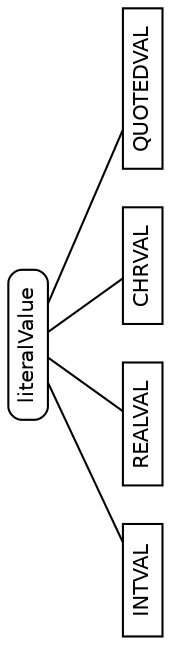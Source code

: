 /* AST node diagram generator script collection for M2C, M2J and M2Sharp.
 *
 * Copyright (c) 2016 The Modula-2 Software Foundation
 *
 * Author & Maintainer: Benjamin Kowarsch <org.m2sf>
 *
 * @synopsis
 *
 * The M2C, M2J and M2Sharp compilers are multi-dialect Modula-2 translators
 * and compilers respectively targeting C99, Java/JVM and C#/CLR, sharing a
 * common abstract syntax tree (AST) specification.
 *
 * The AST node diagram generator script collection consists of Graphviz DOT
 * descriptions for all AST node types of the common AST specification.
 *
 * The Graphviz dot utility is required to generate the diagrams. 
 * It may be obtained from http://www.graphviz.org/download.php.
 *
 * @repository
 *
 * https://github.com/m2sf/m2-ast-node-diagrams
 *
 * @file
 *
 * litval-label.dot
 *
 * literalValue label diagram.
 *
 * Usage: $ dot litval-label.dot -Tps > litval-label.ps
 *
 * @license
 *
 * This is free software: you can redistribute and/or modify it under the
 * terms of the GNU Lesser General Public License (LGPL) either version 2.1
 * or at your choice version 3 as published by the Free Software Foundation.
 * However, you may not alter the copyright, author and license information.
 *
 * It is distributed in the hope that it will be useful,  but WITHOUT
 * ANY WARRANTY; without even the implied warranty of MERCHANTABILITY or
 * FITNESS FOR A PARTICULAR PURPOSE.  Read the license for more details.
 *
 * You should have received a copy of the GNU Lesser General Public License.
 * If not, see <https://www.gnu.org/copyleft/lesser.html>.
 *
 * NB: Components in the domain part of email addresses are in reverse order.
 */

/*** literalValue label ***/

digraph literalValue {
  graph [orientation=landscape,fontname=helvetica];
  node [fontname=helvetica,fontsize=10,shape=box,height=0.25];
  
  node [style=solid];
  edge [arrowhead=none];
  literalValue -> { INTVAL REALVAL CHRVAL QUOTEDVAL };
  literalValue [style=rounded];
}

/* END OF FILE */